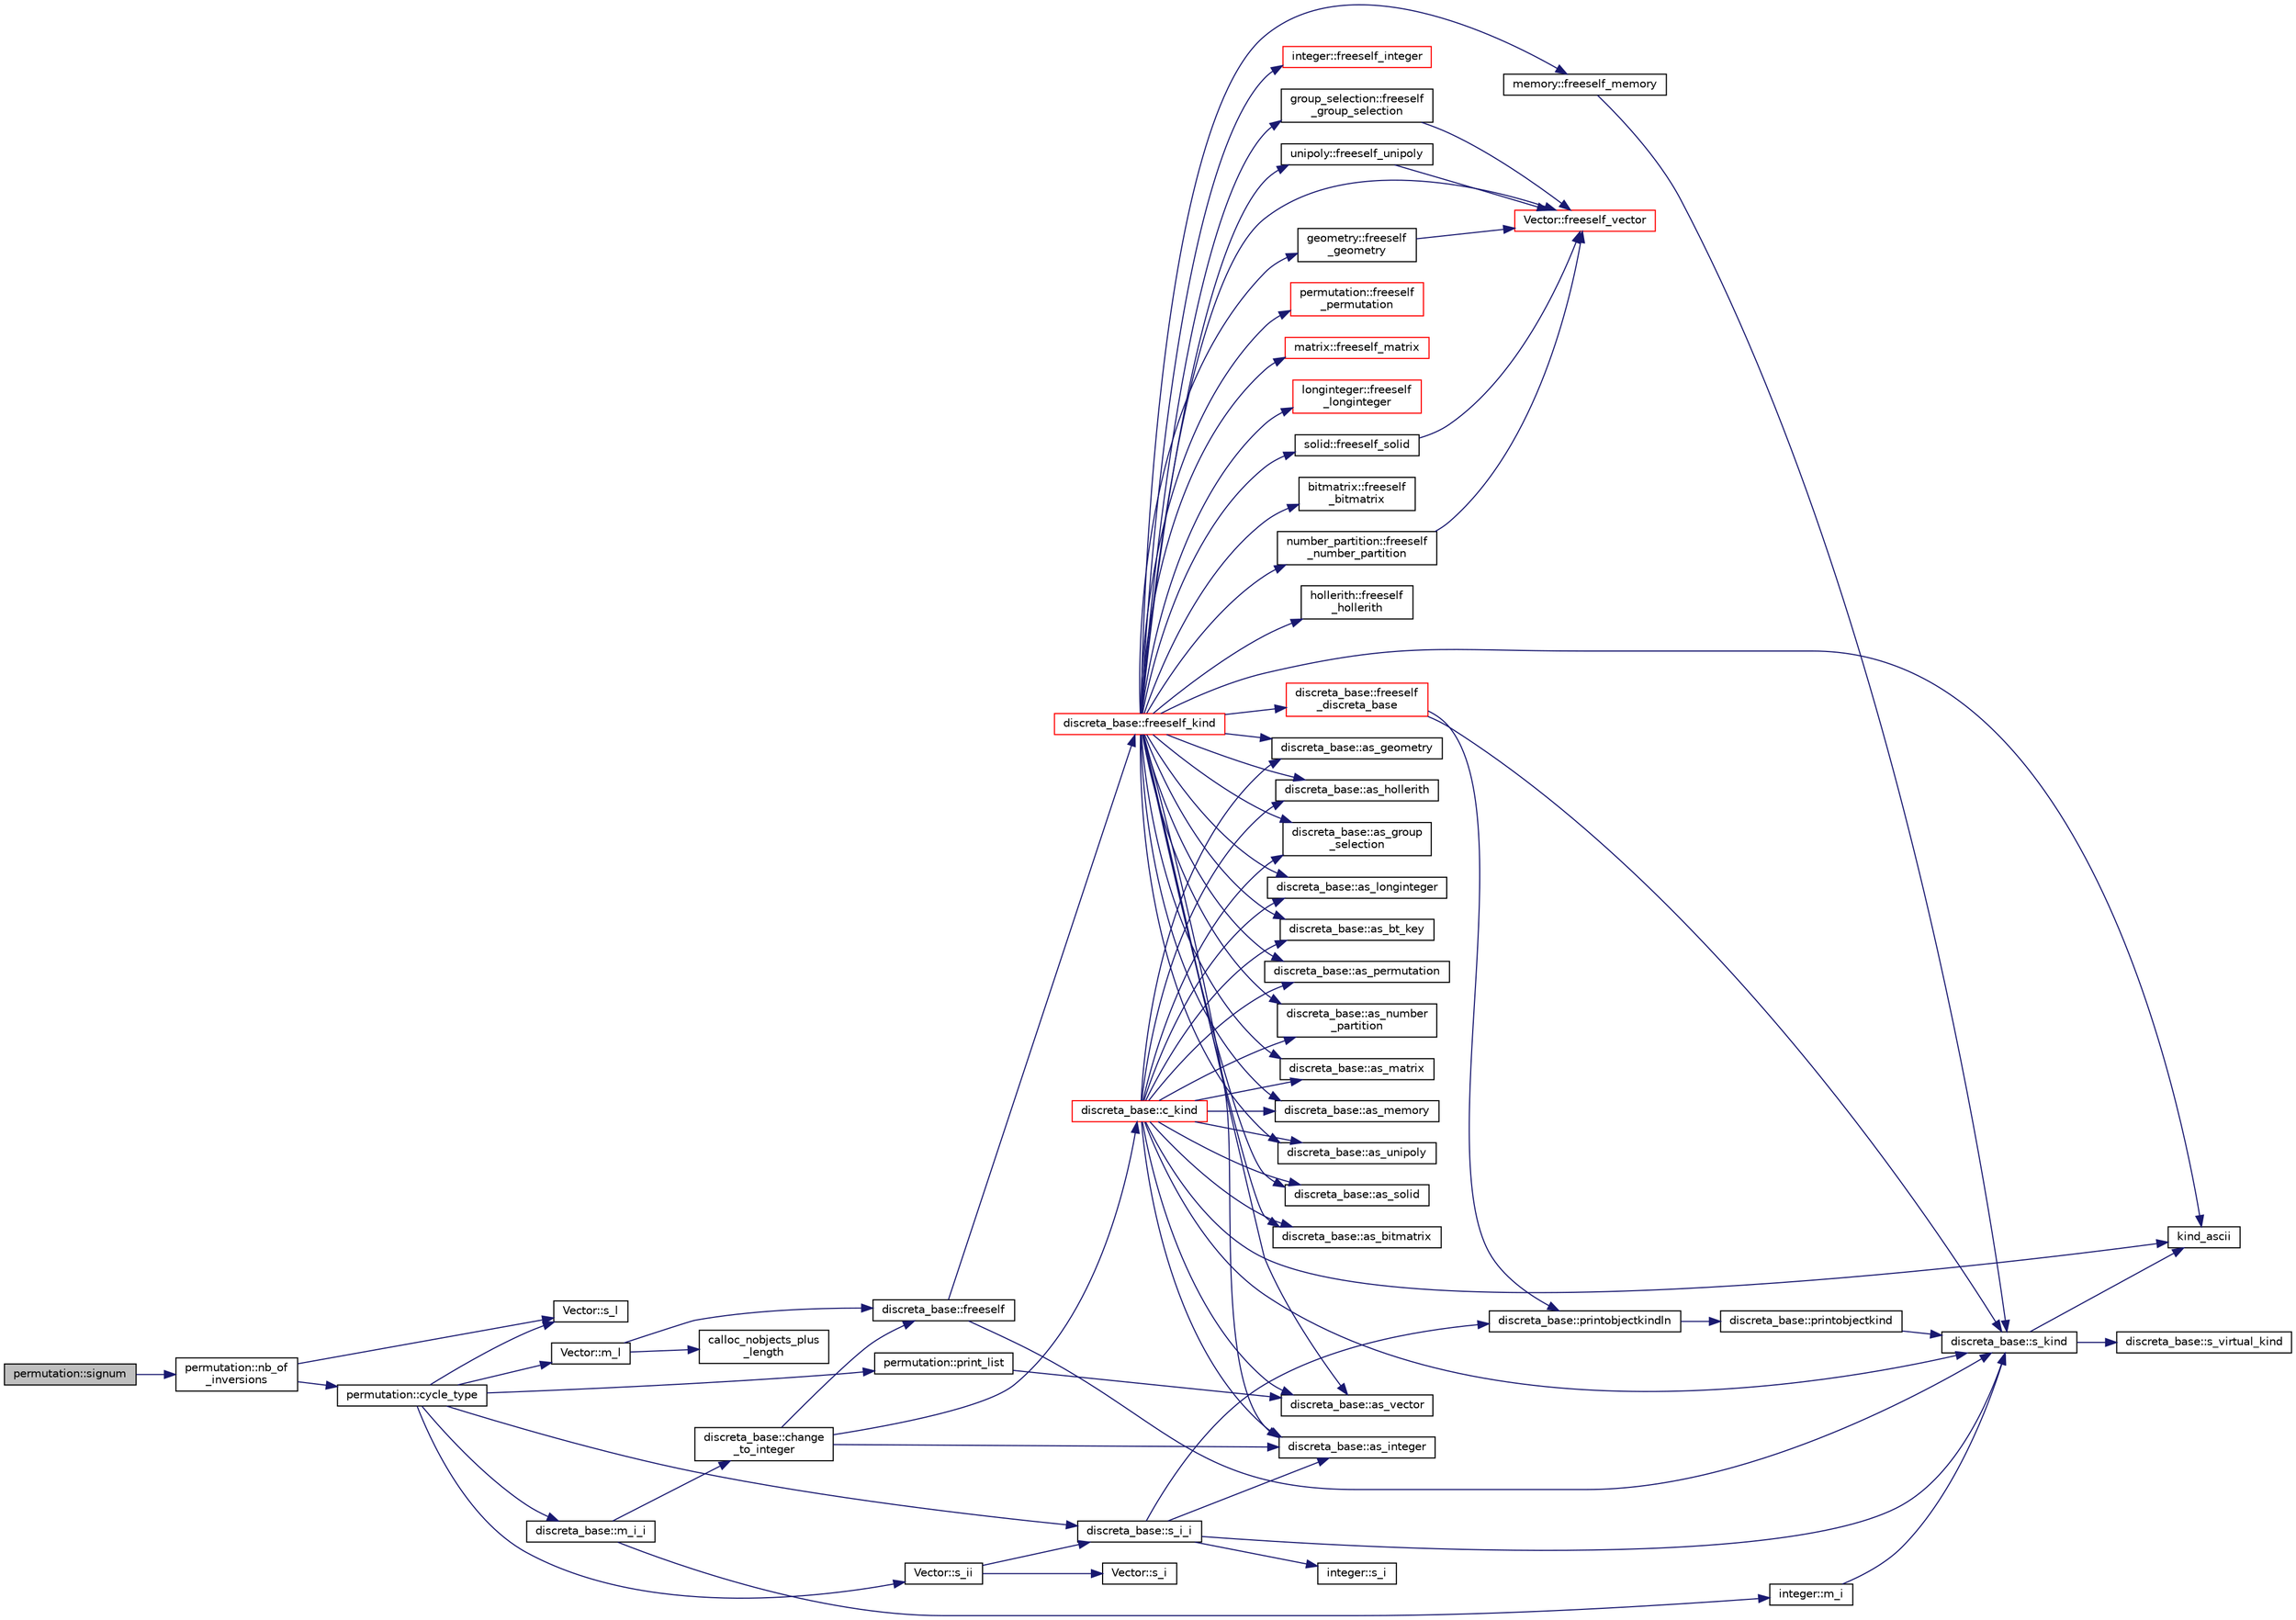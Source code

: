digraph "permutation::signum"
{
  edge [fontname="Helvetica",fontsize="10",labelfontname="Helvetica",labelfontsize="10"];
  node [fontname="Helvetica",fontsize="10",shape=record];
  rankdir="LR";
  Node2669 [label="permutation::signum",height=0.2,width=0.4,color="black", fillcolor="grey75", style="filled", fontcolor="black"];
  Node2669 -> Node2670 [color="midnightblue",fontsize="10",style="solid",fontname="Helvetica"];
  Node2670 [label="permutation::nb_of\l_inversions",height=0.2,width=0.4,color="black", fillcolor="white", style="filled",URL="$d0/d08/classpermutation.html#a5846c6cfd8d2d64f4cb906425744f73f"];
  Node2670 -> Node2671 [color="midnightblue",fontsize="10",style="solid",fontname="Helvetica"];
  Node2671 [label="Vector::s_l",height=0.2,width=0.4,color="black", fillcolor="white", style="filled",URL="$d5/db2/class_vector.html#ad2dc082288f858d22a528832289e0704"];
  Node2670 -> Node2672 [color="midnightblue",fontsize="10",style="solid",fontname="Helvetica"];
  Node2672 [label="permutation::cycle_type",height=0.2,width=0.4,color="black", fillcolor="white", style="filled",URL="$d0/d08/classpermutation.html#a5509600cbe40b5c6cdaff56d822b4de0"];
  Node2672 -> Node2671 [color="midnightblue",fontsize="10",style="solid",fontname="Helvetica"];
  Node2672 -> Node2673 [color="midnightblue",fontsize="10",style="solid",fontname="Helvetica"];
  Node2673 [label="Vector::m_l",height=0.2,width=0.4,color="black", fillcolor="white", style="filled",URL="$d5/db2/class_vector.html#a00f5520c2a6b4f5282a1a8bcf8ea74eb"];
  Node2673 -> Node2674 [color="midnightblue",fontsize="10",style="solid",fontname="Helvetica"];
  Node2674 [label="discreta_base::freeself",height=0.2,width=0.4,color="black", fillcolor="white", style="filled",URL="$d7/d71/classdiscreta__base.html#a9a3c9501a562293b5667c11b9174d6e5"];
  Node2674 -> Node2675 [color="midnightblue",fontsize="10",style="solid",fontname="Helvetica"];
  Node2675 [label="discreta_base::freeself_kind",height=0.2,width=0.4,color="red", fillcolor="white", style="filled",URL="$d7/d71/classdiscreta__base.html#a63a23ada2165b3838fab719ed458cec8"];
  Node2675 -> Node2676 [color="midnightblue",fontsize="10",style="solid",fontname="Helvetica"];
  Node2676 [label="discreta_base::freeself\l_discreta_base",height=0.2,width=0.4,color="red", fillcolor="white", style="filled",URL="$d7/d71/classdiscreta__base.html#a8b1ec2cee4566034441e066dc2c027db"];
  Node2676 -> Node2677 [color="midnightblue",fontsize="10",style="solid",fontname="Helvetica"];
  Node2677 [label="discreta_base::s_kind",height=0.2,width=0.4,color="black", fillcolor="white", style="filled",URL="$d7/d71/classdiscreta__base.html#a8a830025c74adbbc3362418a7c2ba157"];
  Node2677 -> Node2678 [color="midnightblue",fontsize="10",style="solid",fontname="Helvetica"];
  Node2678 [label="discreta_base::s_virtual_kind",height=0.2,width=0.4,color="black", fillcolor="white", style="filled",URL="$d7/d71/classdiscreta__base.html#a52778a6d6943a468be083d0785d418fb"];
  Node2677 -> Node2679 [color="midnightblue",fontsize="10",style="solid",fontname="Helvetica"];
  Node2679 [label="kind_ascii",height=0.2,width=0.4,color="black", fillcolor="white", style="filled",URL="$d9/d60/discreta_8h.html#ad0ce825a9f29bc6cec27e1b64cfe27bf"];
  Node2676 -> Node2680 [color="midnightblue",fontsize="10",style="solid",fontname="Helvetica"];
  Node2680 [label="discreta_base::printobjectkindln",height=0.2,width=0.4,color="black", fillcolor="white", style="filled",URL="$d7/d71/classdiscreta__base.html#a677ccc8f392ebedde05e453f8cf59559"];
  Node2680 -> Node2681 [color="midnightblue",fontsize="10",style="solid",fontname="Helvetica"];
  Node2681 [label="discreta_base::printobjectkind",height=0.2,width=0.4,color="black", fillcolor="white", style="filled",URL="$d7/d71/classdiscreta__base.html#aa75a1314aa706909b029664944904231"];
  Node2681 -> Node2677 [color="midnightblue",fontsize="10",style="solid",fontname="Helvetica"];
  Node2675 -> Node2683 [color="midnightblue",fontsize="10",style="solid",fontname="Helvetica"];
  Node2683 [label="discreta_base::as_integer",height=0.2,width=0.4,color="black", fillcolor="white", style="filled",URL="$d7/d71/classdiscreta__base.html#a00d7691eaf874fd283d942692fe8dd26"];
  Node2675 -> Node2684 [color="midnightblue",fontsize="10",style="solid",fontname="Helvetica"];
  Node2684 [label="integer::freeself_integer",height=0.2,width=0.4,color="red", fillcolor="white", style="filled",URL="$d0/de5/classinteger.html#a02eb557612c9db1820dd75a77151edc0"];
  Node2675 -> Node2685 [color="midnightblue",fontsize="10",style="solid",fontname="Helvetica"];
  Node2685 [label="discreta_base::as_vector",height=0.2,width=0.4,color="black", fillcolor="white", style="filled",URL="$d7/d71/classdiscreta__base.html#a7bdd6cae39c380b128ee9e17e42cf020"];
  Node2675 -> Node2686 [color="midnightblue",fontsize="10",style="solid",fontname="Helvetica"];
  Node2686 [label="Vector::freeself_vector",height=0.2,width=0.4,color="red", fillcolor="white", style="filled",URL="$d5/db2/class_vector.html#ad55c58937ca8fb342247a2c0fb572d20"];
  Node2675 -> Node2688 [color="midnightblue",fontsize="10",style="solid",fontname="Helvetica"];
  Node2688 [label="discreta_base::as_number\l_partition",height=0.2,width=0.4,color="black", fillcolor="white", style="filled",URL="$d7/d71/classdiscreta__base.html#a307aa09de0e925d46697707968ffab00"];
  Node2675 -> Node2689 [color="midnightblue",fontsize="10",style="solid",fontname="Helvetica"];
  Node2689 [label="number_partition::freeself\l_number_partition",height=0.2,width=0.4,color="black", fillcolor="white", style="filled",URL="$df/d50/classnumber__partition.html#aa74111c1c8cd218b654e7b7c1ca42eb5"];
  Node2689 -> Node2686 [color="midnightblue",fontsize="10",style="solid",fontname="Helvetica"];
  Node2675 -> Node2690 [color="midnightblue",fontsize="10",style="solid",fontname="Helvetica"];
  Node2690 [label="discreta_base::as_permutation",height=0.2,width=0.4,color="black", fillcolor="white", style="filled",URL="$d7/d71/classdiscreta__base.html#aa4e72f36a82984239b12ae831e131098"];
  Node2675 -> Node2691 [color="midnightblue",fontsize="10",style="solid",fontname="Helvetica"];
  Node2691 [label="permutation::freeself\l_permutation",height=0.2,width=0.4,color="red", fillcolor="white", style="filled",URL="$d0/d08/classpermutation.html#a1f86343fa765d71c976d79e5ce372c12"];
  Node2675 -> Node2692 [color="midnightblue",fontsize="10",style="solid",fontname="Helvetica"];
  Node2692 [label="discreta_base::as_matrix",height=0.2,width=0.4,color="black", fillcolor="white", style="filled",URL="$d7/d71/classdiscreta__base.html#ae4d7f56d917a4707b838fbffde6467ff"];
  Node2675 -> Node2693 [color="midnightblue",fontsize="10",style="solid",fontname="Helvetica"];
  Node2693 [label="matrix::freeself_matrix",height=0.2,width=0.4,color="red", fillcolor="white", style="filled",URL="$d1/d8d/classmatrix.html#ab47d61820499f35c15bf82fb6a3b9bd1"];
  Node2675 -> Node2695 [color="midnightblue",fontsize="10",style="solid",fontname="Helvetica"];
  Node2695 [label="discreta_base::as_longinteger",height=0.2,width=0.4,color="black", fillcolor="white", style="filled",URL="$d7/d71/classdiscreta__base.html#a20a094639eb711b10c8694c51937f7cd"];
  Node2675 -> Node2696 [color="midnightblue",fontsize="10",style="solid",fontname="Helvetica"];
  Node2696 [label="longinteger::freeself\l_longinteger",height=0.2,width=0.4,color="red", fillcolor="white", style="filled",URL="$d3/d71/classlonginteger.html#a82006f4b7c6bf897de0387497e16c219"];
  Node2675 -> Node2698 [color="midnightblue",fontsize="10",style="solid",fontname="Helvetica"];
  Node2698 [label="discreta_base::as_memory",height=0.2,width=0.4,color="black", fillcolor="white", style="filled",URL="$d7/d71/classdiscreta__base.html#ad94b2d7dce0cd4fa22db57f6e79c4bd2"];
  Node2675 -> Node2699 [color="midnightblue",fontsize="10",style="solid",fontname="Helvetica"];
  Node2699 [label="memory::freeself_memory",height=0.2,width=0.4,color="black", fillcolor="white", style="filled",URL="$d8/d99/classmemory.html#a19366f9105d79a0e818cc19255d7ef4f"];
  Node2699 -> Node2677 [color="midnightblue",fontsize="10",style="solid",fontname="Helvetica"];
  Node2675 -> Node2700 [color="midnightblue",fontsize="10",style="solid",fontname="Helvetica"];
  Node2700 [label="discreta_base::as_unipoly",height=0.2,width=0.4,color="black", fillcolor="white", style="filled",URL="$d7/d71/classdiscreta__base.html#ad50d8027f039fe5c2478cddb243adc9d"];
  Node2675 -> Node2701 [color="midnightblue",fontsize="10",style="solid",fontname="Helvetica"];
  Node2701 [label="unipoly::freeself_unipoly",height=0.2,width=0.4,color="black", fillcolor="white", style="filled",URL="$d1/d89/classunipoly.html#aad315db6c6adb555a0c63877aab7d27e"];
  Node2701 -> Node2686 [color="midnightblue",fontsize="10",style="solid",fontname="Helvetica"];
  Node2675 -> Node2702 [color="midnightblue",fontsize="10",style="solid",fontname="Helvetica"];
  Node2702 [label="discreta_base::as_solid",height=0.2,width=0.4,color="black", fillcolor="white", style="filled",URL="$d7/d71/classdiscreta__base.html#a1fc5f2b85ec97ab0a69dd64903c970a5"];
  Node2675 -> Node2703 [color="midnightblue",fontsize="10",style="solid",fontname="Helvetica"];
  Node2703 [label="solid::freeself_solid",height=0.2,width=0.4,color="black", fillcolor="white", style="filled",URL="$d8/def/classsolid.html#a84c2f0abd7b24b1cf2ccefa9c99567fe"];
  Node2703 -> Node2686 [color="midnightblue",fontsize="10",style="solid",fontname="Helvetica"];
  Node2675 -> Node2704 [color="midnightblue",fontsize="10",style="solid",fontname="Helvetica"];
  Node2704 [label="discreta_base::as_bitmatrix",height=0.2,width=0.4,color="black", fillcolor="white", style="filled",URL="$d7/d71/classdiscreta__base.html#a071ad54ea8ef6c9d1d15f532e5a76df6"];
  Node2675 -> Node2705 [color="midnightblue",fontsize="10",style="solid",fontname="Helvetica"];
  Node2705 [label="bitmatrix::freeself\l_bitmatrix",height=0.2,width=0.4,color="black", fillcolor="white", style="filled",URL="$de/dc8/classbitmatrix.html#a4b84eed56a244df63819eae6b7ba1eff"];
  Node2675 -> Node2706 [color="midnightblue",fontsize="10",style="solid",fontname="Helvetica"];
  Node2706 [label="discreta_base::as_geometry",height=0.2,width=0.4,color="black", fillcolor="white", style="filled",URL="$d7/d71/classdiscreta__base.html#a38fc7b4cdd830703e9d87354b79bc5c8"];
  Node2675 -> Node2707 [color="midnightblue",fontsize="10",style="solid",fontname="Helvetica"];
  Node2707 [label="geometry::freeself\l_geometry",height=0.2,width=0.4,color="black", fillcolor="white", style="filled",URL="$da/d44/classgeometry.html#a504b1b52d24b4ae00d9fd0b7838b57e6"];
  Node2707 -> Node2686 [color="midnightblue",fontsize="10",style="solid",fontname="Helvetica"];
  Node2675 -> Node2708 [color="midnightblue",fontsize="10",style="solid",fontname="Helvetica"];
  Node2708 [label="discreta_base::as_hollerith",height=0.2,width=0.4,color="black", fillcolor="white", style="filled",URL="$d7/d71/classdiscreta__base.html#a3e66f82711f314710107e2f29e589690"];
  Node2675 -> Node2709 [color="midnightblue",fontsize="10",style="solid",fontname="Helvetica"];
  Node2709 [label="hollerith::freeself\l_hollerith",height=0.2,width=0.4,color="black", fillcolor="white", style="filled",URL="$d8/d99/classhollerith.html#a240d1b30780c9e09323d0b3ad5e2d1f7"];
  Node2675 -> Node2710 [color="midnightblue",fontsize="10",style="solid",fontname="Helvetica"];
  Node2710 [label="discreta_base::as_group\l_selection",height=0.2,width=0.4,color="black", fillcolor="white", style="filled",URL="$d7/d71/classdiscreta__base.html#aae1bac4883c567718bef9fb610abbdc8"];
  Node2675 -> Node2711 [color="midnightblue",fontsize="10",style="solid",fontname="Helvetica"];
  Node2711 [label="group_selection::freeself\l_group_selection",height=0.2,width=0.4,color="black", fillcolor="white", style="filled",URL="$d6/db0/classgroup__selection.html#a778b1a466858bf7f90516eeba1795798"];
  Node2711 -> Node2686 [color="midnightblue",fontsize="10",style="solid",fontname="Helvetica"];
  Node2675 -> Node2712 [color="midnightblue",fontsize="10",style="solid",fontname="Helvetica"];
  Node2712 [label="discreta_base::as_bt_key",height=0.2,width=0.4,color="black", fillcolor="white", style="filled",URL="$d7/d71/classdiscreta__base.html#a2734c6e08dca17cf6588bd5064ec1b9f"];
  Node2675 -> Node2679 [color="midnightblue",fontsize="10",style="solid",fontname="Helvetica"];
  Node2674 -> Node2677 [color="midnightblue",fontsize="10",style="solid",fontname="Helvetica"];
  Node2673 -> Node2722 [color="midnightblue",fontsize="10",style="solid",fontname="Helvetica"];
  Node2722 [label="calloc_nobjects_plus\l_length",height=0.2,width=0.4,color="black", fillcolor="white", style="filled",URL="$d9/d60/discreta_8h.html#a71599d54c8c17dfa065a363f5cdd0aa4"];
  Node2672 -> Node2723 [color="midnightblue",fontsize="10",style="solid",fontname="Helvetica"];
  Node2723 [label="discreta_base::m_i_i",height=0.2,width=0.4,color="black", fillcolor="white", style="filled",URL="$d7/d71/classdiscreta__base.html#aa231464a9d4bc233f66608021c9ad997"];
  Node2723 -> Node2724 [color="midnightblue",fontsize="10",style="solid",fontname="Helvetica"];
  Node2724 [label="discreta_base::change\l_to_integer",height=0.2,width=0.4,color="black", fillcolor="white", style="filled",URL="$d7/d71/classdiscreta__base.html#a58a5a5bd8f8e6f2dd7b4483b66dc7bb9"];
  Node2724 -> Node2674 [color="midnightblue",fontsize="10",style="solid",fontname="Helvetica"];
  Node2724 -> Node2725 [color="midnightblue",fontsize="10",style="solid",fontname="Helvetica"];
  Node2725 [label="discreta_base::c_kind",height=0.2,width=0.4,color="red", fillcolor="white", style="filled",URL="$d7/d71/classdiscreta__base.html#adc2ff61589c2d083688e7a43f333cb62"];
  Node2725 -> Node2683 [color="midnightblue",fontsize="10",style="solid",fontname="Helvetica"];
  Node2725 -> Node2685 [color="midnightblue",fontsize="10",style="solid",fontname="Helvetica"];
  Node2725 -> Node2688 [color="midnightblue",fontsize="10",style="solid",fontname="Helvetica"];
  Node2725 -> Node2690 [color="midnightblue",fontsize="10",style="solid",fontname="Helvetica"];
  Node2725 -> Node2692 [color="midnightblue",fontsize="10",style="solid",fontname="Helvetica"];
  Node2725 -> Node2695 [color="midnightblue",fontsize="10",style="solid",fontname="Helvetica"];
  Node2725 -> Node2698 [color="midnightblue",fontsize="10",style="solid",fontname="Helvetica"];
  Node2725 -> Node2700 [color="midnightblue",fontsize="10",style="solid",fontname="Helvetica"];
  Node2725 -> Node2702 [color="midnightblue",fontsize="10",style="solid",fontname="Helvetica"];
  Node2725 -> Node2704 [color="midnightblue",fontsize="10",style="solid",fontname="Helvetica"];
  Node2725 -> Node2706 [color="midnightblue",fontsize="10",style="solid",fontname="Helvetica"];
  Node2725 -> Node2708 [color="midnightblue",fontsize="10",style="solid",fontname="Helvetica"];
  Node2725 -> Node2710 [color="midnightblue",fontsize="10",style="solid",fontname="Helvetica"];
  Node2725 -> Node2712 [color="midnightblue",fontsize="10",style="solid",fontname="Helvetica"];
  Node2725 -> Node2679 [color="midnightblue",fontsize="10",style="solid",fontname="Helvetica"];
  Node2725 -> Node2677 [color="midnightblue",fontsize="10",style="solid",fontname="Helvetica"];
  Node2724 -> Node2683 [color="midnightblue",fontsize="10",style="solid",fontname="Helvetica"];
  Node2723 -> Node2748 [color="midnightblue",fontsize="10",style="solid",fontname="Helvetica"];
  Node2748 [label="integer::m_i",height=0.2,width=0.4,color="black", fillcolor="white", style="filled",URL="$d0/de5/classinteger.html#a869091f0a0f35f5354c8c4a70250e8a9"];
  Node2748 -> Node2677 [color="midnightblue",fontsize="10",style="solid",fontname="Helvetica"];
  Node2672 -> Node2749 [color="midnightblue",fontsize="10",style="solid",fontname="Helvetica"];
  Node2749 [label="discreta_base::s_i_i",height=0.2,width=0.4,color="black", fillcolor="white", style="filled",URL="$d7/d71/classdiscreta__base.html#aadb92c01fbe69b3034b0214b33fbc735"];
  Node2749 -> Node2677 [color="midnightblue",fontsize="10",style="solid",fontname="Helvetica"];
  Node2749 -> Node2680 [color="midnightblue",fontsize="10",style="solid",fontname="Helvetica"];
  Node2749 -> Node2683 [color="midnightblue",fontsize="10",style="solid",fontname="Helvetica"];
  Node2749 -> Node2750 [color="midnightblue",fontsize="10",style="solid",fontname="Helvetica"];
  Node2750 [label="integer::s_i",height=0.2,width=0.4,color="black", fillcolor="white", style="filled",URL="$d0/de5/classinteger.html#adf28e9f94d4c844adaa950deeb80b904"];
  Node2672 -> Node2751 [color="midnightblue",fontsize="10",style="solid",fontname="Helvetica"];
  Node2751 [label="Vector::s_ii",height=0.2,width=0.4,color="black", fillcolor="white", style="filled",URL="$d5/db2/class_vector.html#a75d4942cc7b9794717b4846c10520db8"];
  Node2751 -> Node2742 [color="midnightblue",fontsize="10",style="solid",fontname="Helvetica"];
  Node2742 [label="Vector::s_i",height=0.2,width=0.4,color="black", fillcolor="white", style="filled",URL="$d5/db2/class_vector.html#a1c4fe1752523df8119f70dd550244871"];
  Node2751 -> Node2749 [color="midnightblue",fontsize="10",style="solid",fontname="Helvetica"];
  Node2672 -> Node2752 [color="midnightblue",fontsize="10",style="solid",fontname="Helvetica"];
  Node2752 [label="permutation::print_list",height=0.2,width=0.4,color="black", fillcolor="white", style="filled",URL="$d0/d08/classpermutation.html#a1732236cf59bbcaab008473f4917db3e"];
  Node2752 -> Node2685 [color="midnightblue",fontsize="10",style="solid",fontname="Helvetica"];
}
